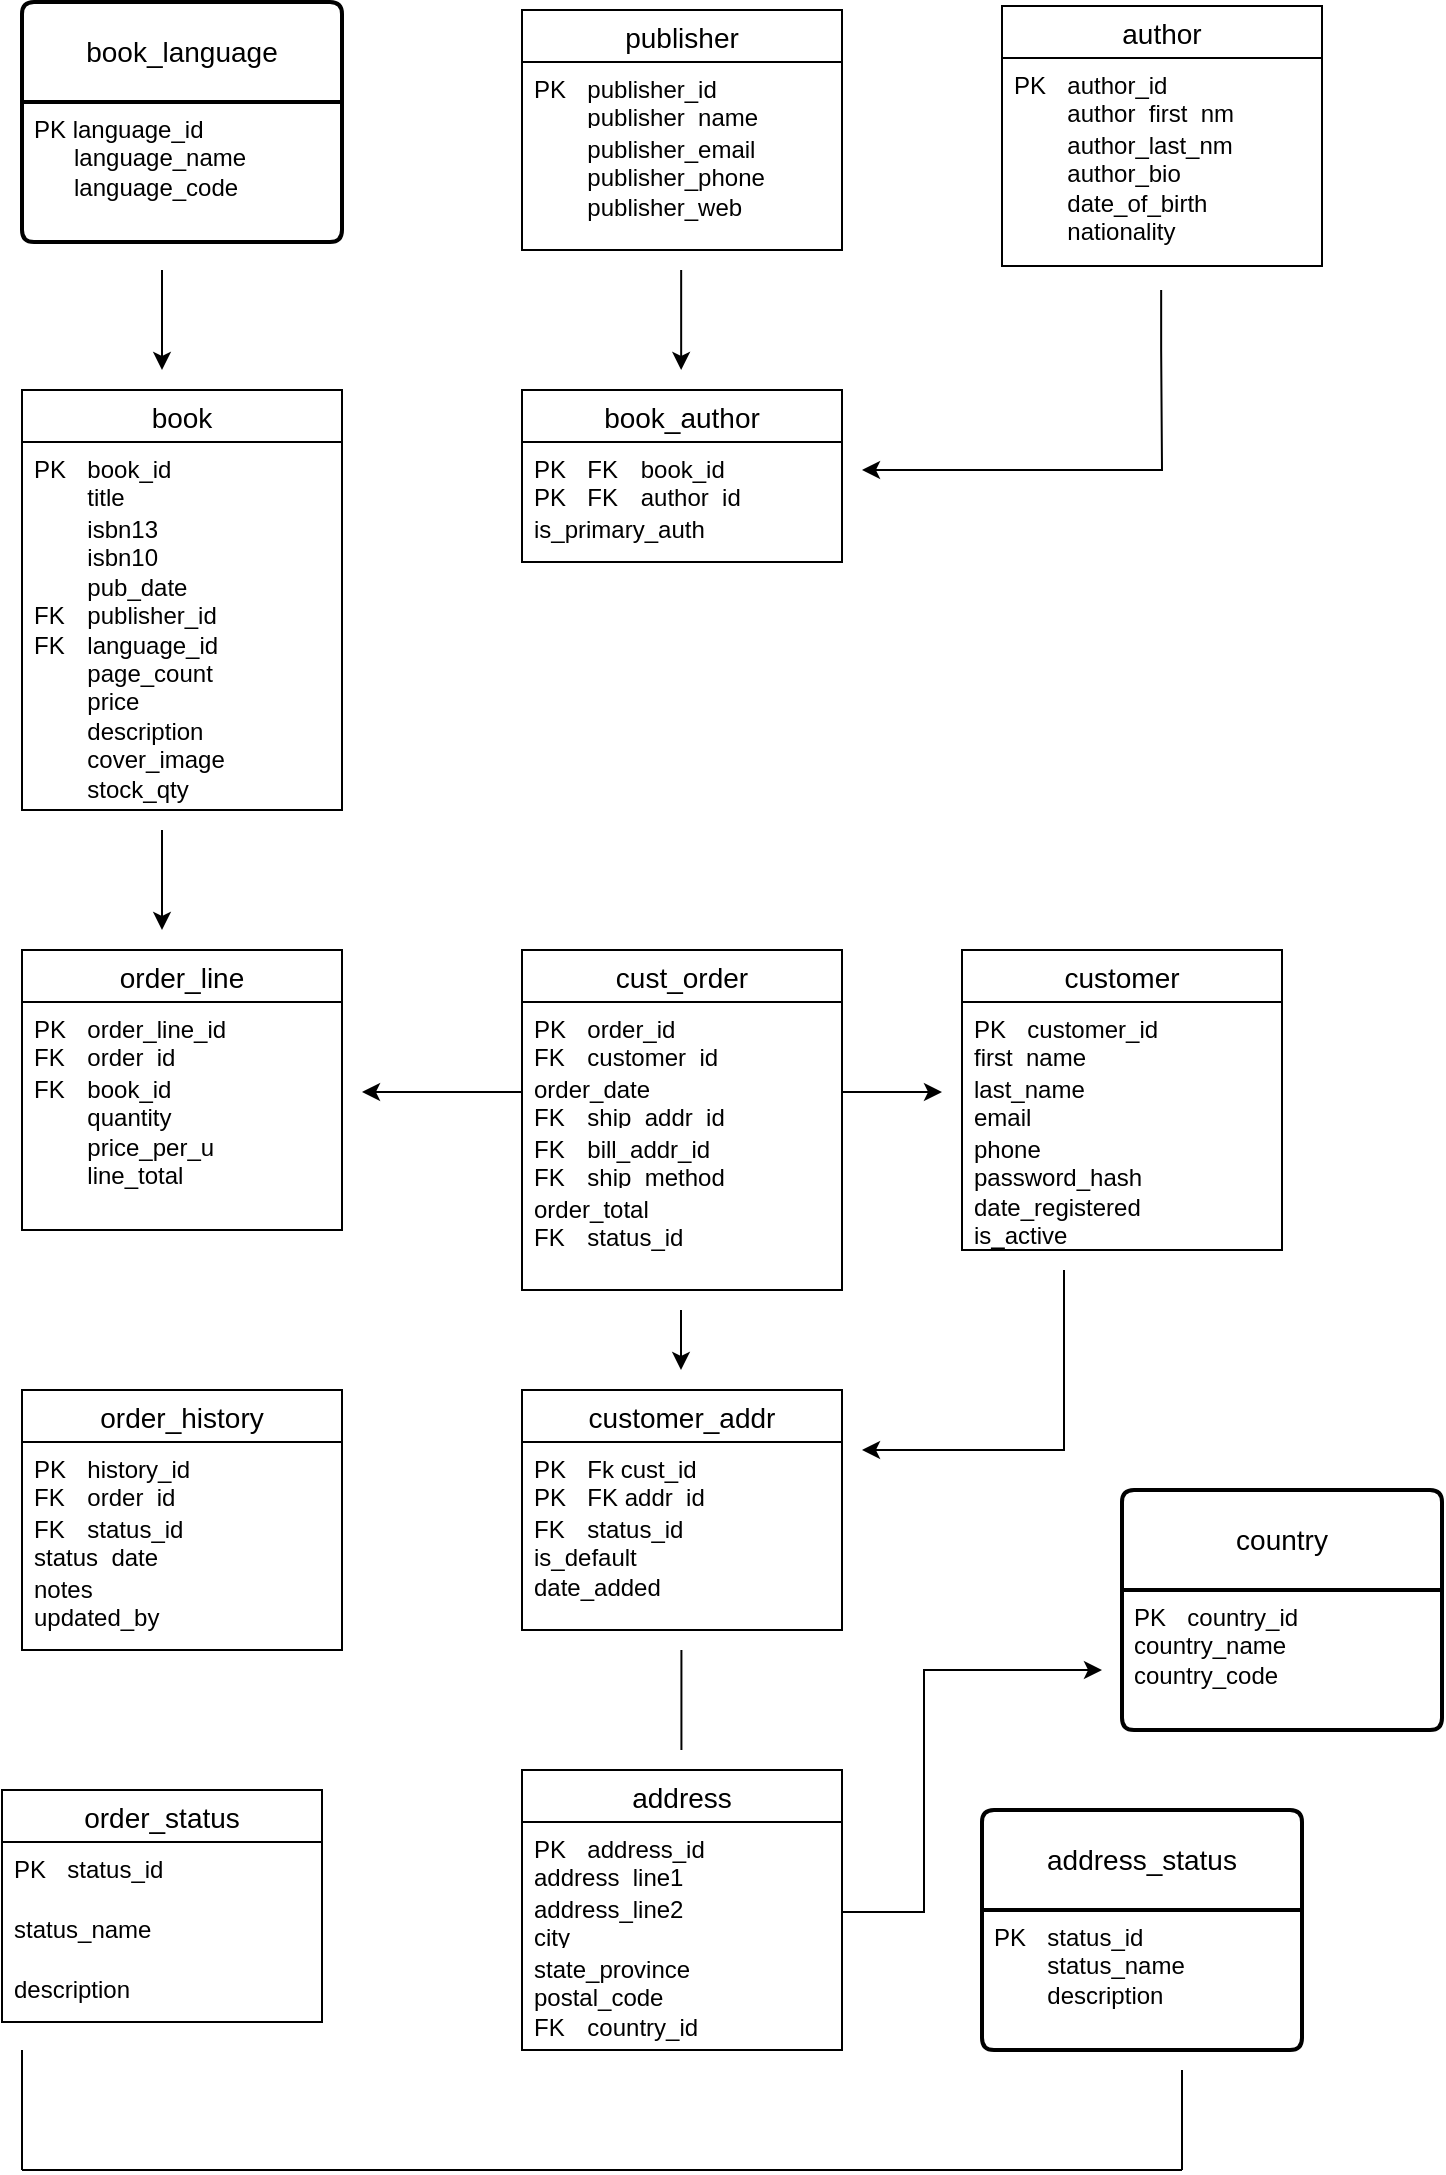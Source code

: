 <mxfile version="26.2.12">
  <diagram name="Page-1" id="foeVM5Lg0MwwSUJBU36r">
    <mxGraphModel dx="451" dy="310" grid="1" gridSize="10" guides="1" tooltips="1" connect="1" arrows="1" fold="1" page="1" pageScale="1" pageWidth="827" pageHeight="1169" math="0" shadow="0">
      <root>
        <mxCell id="0" />
        <mxCell id="1" parent="0" />
        <mxCell id="IKarQw-mpcMnn7K4AN1X-1" value="book_language" style="swimlane;childLayout=stackLayout;horizontal=1;startSize=50;horizontalStack=0;rounded=1;fontSize=14;fontStyle=0;strokeWidth=2;resizeParent=0;resizeLast=1;shadow=0;dashed=0;align=center;arcSize=4;whiteSpace=wrap;html=1;" vertex="1" parent="1">
          <mxGeometry x="30" y="46" width="160" height="120" as="geometry" />
        </mxCell>
        <mxCell id="IKarQw-mpcMnn7K4AN1X-2" value="PK language_id&lt;div&gt;&lt;span style=&quot;white-space: pre;&quot;&gt;&amp;nbsp;     language_name&lt;/span&gt;&lt;/div&gt;&lt;div&gt;&lt;span style=&quot;white-space: pre;&quot;&gt;      language_code&lt;/span&gt;&lt;/div&gt;" style="align=left;strokeColor=none;fillColor=none;spacingLeft=4;spacingRight=4;fontSize=12;verticalAlign=top;resizable=0;rotatable=0;part=1;html=1;whiteSpace=wrap;" vertex="1" parent="IKarQw-mpcMnn7K4AN1X-1">
          <mxGeometry y="50" width="160" height="70" as="geometry" />
        </mxCell>
        <mxCell id="IKarQw-mpcMnn7K4AN1X-6" value="book" style="swimlane;fontStyle=0;childLayout=stackLayout;horizontal=1;startSize=26;horizontalStack=0;resizeParent=1;resizeParentMax=0;resizeLast=0;collapsible=1;marginBottom=0;align=center;fontSize=14;" vertex="1" parent="1">
          <mxGeometry x="30" y="240" width="160" height="210" as="geometry" />
        </mxCell>
        <mxCell id="IKarQw-mpcMnn7K4AN1X-7" value="PK&lt;span style=&quot;white-space: pre;&quot;&gt;&#x9;book_id&lt;/span&gt;&lt;div&gt;&lt;span style=&quot;white-space: pre;&quot;&gt;&lt;span style=&quot;white-space: pre;&quot;&gt;&#x9;title&lt;/span&gt;&lt;br&gt;&lt;/span&gt;&lt;/div&gt;&lt;div&gt;&lt;span style=&quot;white-space: pre;&quot;&gt;&lt;span style=&quot;white-space: pre;&quot;&gt;&lt;br&gt;&lt;/span&gt;&lt;/span&gt;&lt;/div&gt;" style="text;strokeColor=none;fillColor=none;spacingLeft=4;spacingRight=4;overflow=hidden;rotatable=0;points=[[0,0.5],[1,0.5]];portConstraint=eastwest;fontSize=12;whiteSpace=wrap;html=1;" vertex="1" parent="IKarQw-mpcMnn7K4AN1X-6">
          <mxGeometry y="26" width="160" height="184" as="geometry" />
        </mxCell>
        <mxCell id="IKarQw-mpcMnn7K4AN1X-9" value="&lt;span style=&quot;white-space: pre;&quot;&gt;&#x9;isbn13&lt;/span&gt;&lt;div&gt;&lt;span style=&quot;white-space: pre;&quot;&gt;&lt;span style=&quot;white-space: pre;&quot;&gt;&#x9;isbn10&lt;/span&gt;&lt;br&gt;&lt;/span&gt;&lt;/div&gt;&lt;div&gt;&lt;span style=&quot;white-space: pre;&quot;&gt;&lt;span style=&quot;white-space: pre;&quot;&gt;&lt;span style=&quot;white-space: pre;&quot;&gt;&#x9;pub_date&lt;/span&gt;&lt;br&gt;&lt;/span&gt;&lt;/span&gt;&lt;/div&gt;&lt;div&gt;&lt;span style=&quot;white-space: pre;&quot;&gt;&lt;span style=&quot;white-space: pre;&quot;&gt;&lt;span style=&quot;white-space: pre;&quot;&gt;FK&lt;span style=&quot;white-space: pre;&quot;&gt;&#x9;publisher_id&lt;/span&gt;&lt;/span&gt;&lt;/span&gt;&lt;/span&gt;&lt;/div&gt;&lt;div&gt;&lt;span style=&quot;white-space: pre;&quot;&gt;&lt;span style=&quot;white-space: pre;&quot;&gt;&lt;span style=&quot;white-space: pre;&quot;&gt;&lt;span style=&quot;white-space: pre;&quot;&gt;FK&lt;span style=&quot;white-space: pre;&quot;&gt;&#x9;language_id&lt;/span&gt;&lt;/span&gt;&lt;/span&gt;&lt;/span&gt;&lt;/span&gt;&lt;/div&gt;&lt;div&gt;&lt;span style=&quot;white-space: pre;&quot;&gt;&lt;span style=&quot;white-space: pre;&quot;&gt;&lt;span style=&quot;white-space: pre;&quot;&gt;&lt;span style=&quot;white-space: pre;&quot;&gt;&lt;span style=&quot;white-space: pre;&quot;&gt;&lt;span style=&quot;white-space: pre;&quot;&gt;&#x9;page_count&lt;/span&gt;&lt;br&gt;&lt;/span&gt;&lt;/span&gt;&lt;/span&gt;&lt;/span&gt;&lt;/span&gt;&lt;/div&gt;&lt;div&gt;&lt;span style=&quot;white-space: pre;&quot;&gt;&lt;span style=&quot;white-space: pre;&quot;&gt;&lt;span style=&quot;white-space: pre;&quot;&gt;&lt;span style=&quot;white-space: pre;&quot;&gt;&lt;span style=&quot;white-space: pre;&quot;&gt;&lt;span style=&quot;white-space: pre;&quot;&gt;&lt;span style=&quot;white-space: pre;&quot;&gt;&#x9;price&lt;/span&gt;&lt;br&gt;&lt;/span&gt;&lt;/span&gt;&lt;/span&gt;&lt;/span&gt;&lt;/span&gt;&lt;/span&gt;&lt;/div&gt;&lt;div&gt;&lt;span style=&quot;white-space: pre;&quot;&gt;&lt;span style=&quot;white-space: pre;&quot;&gt;&lt;span style=&quot;white-space: pre;&quot;&gt;&lt;span style=&quot;white-space: pre;&quot;&gt;&lt;span style=&quot;white-space: pre;&quot;&gt;&lt;span style=&quot;white-space: pre;&quot;&gt;&lt;span style=&quot;white-space: pre;&quot;&gt;&lt;span style=&quot;white-space: pre;&quot;&gt;&#x9;description&lt;/span&gt;&lt;br&gt;&lt;/span&gt;&lt;/span&gt;&lt;/span&gt;&lt;/span&gt;&lt;/span&gt;&lt;/span&gt;&lt;/span&gt;&lt;/div&gt;&lt;div&gt;&lt;span style=&quot;white-space: pre;&quot;&gt;&lt;span style=&quot;white-space: pre;&quot;&gt;&lt;span style=&quot;white-space: pre;&quot;&gt;&lt;span style=&quot;white-space: pre;&quot;&gt;&lt;span style=&quot;white-space: pre;&quot;&gt;&lt;span style=&quot;white-space: pre;&quot;&gt;&lt;span style=&quot;white-space: pre;&quot;&gt;&lt;span style=&quot;white-space: pre;&quot;&gt;&lt;span style=&quot;white-space: pre;&quot;&gt;&#x9;cover_image&lt;/span&gt;&lt;br&gt;&lt;/span&gt;&lt;/span&gt;&lt;/span&gt;&lt;/span&gt;&lt;/span&gt;&lt;/span&gt;&lt;/span&gt;&lt;/span&gt;&lt;/div&gt;&lt;div&gt;&lt;span style=&quot;white-space: pre;&quot;&gt;&lt;span style=&quot;white-space: pre;&quot;&gt;&lt;span style=&quot;white-space: pre;&quot;&gt;&lt;span style=&quot;white-space: pre;&quot;&gt;&lt;span style=&quot;white-space: pre;&quot;&gt;&lt;span style=&quot;white-space: pre;&quot;&gt;&lt;span style=&quot;white-space: pre;&quot;&gt;&lt;span style=&quot;white-space: pre;&quot;&gt;&lt;span style=&quot;white-space: pre;&quot;&gt;&lt;span style=&quot;white-space: pre;&quot;&gt;&#x9;stock_qty&lt;/span&gt;&lt;br&gt;&lt;/span&gt;&lt;/span&gt;&lt;/span&gt;&lt;/span&gt;&lt;/span&gt;&lt;/span&gt;&lt;/span&gt;&lt;/span&gt;&lt;/span&gt;&lt;/div&gt;" style="text;strokeColor=none;fillColor=none;spacingLeft=4;spacingRight=4;overflow=hidden;rotatable=0;points=[[0,0.5],[1,0.5]];portConstraint=eastwest;fontSize=12;whiteSpace=wrap;html=1;movable=0;resizable=0;deletable=0;editable=0;locked=1;connectable=0;" vertex="1" parent="IKarQw-mpcMnn7K4AN1X-6">
          <mxGeometry y="56" width="160" height="164" as="geometry" />
        </mxCell>
        <mxCell id="IKarQw-mpcMnn7K4AN1X-16" value="" style="endArrow=classic;html=1;rounded=0;" edge="1" parent="1">
          <mxGeometry width="50" height="50" relative="1" as="geometry">
            <mxPoint x="100" y="180" as="sourcePoint" />
            <mxPoint x="100" y="230" as="targetPoint" />
            <Array as="points">
              <mxPoint x="100" y="210" />
            </Array>
          </mxGeometry>
        </mxCell>
        <mxCell id="IKarQw-mpcMnn7K4AN1X-17" value="" style="endArrow=classic;html=1;rounded=0;" edge="1" parent="1">
          <mxGeometry width="50" height="50" relative="1" as="geometry">
            <mxPoint x="100" y="460" as="sourcePoint" />
            <mxPoint x="100" y="510" as="targetPoint" />
            <Array as="points">
              <mxPoint x="100" y="490" />
            </Array>
          </mxGeometry>
        </mxCell>
        <mxCell id="IKarQw-mpcMnn7K4AN1X-18" value="order_line" style="swimlane;fontStyle=0;childLayout=stackLayout;horizontal=1;startSize=26;horizontalStack=0;resizeParent=1;resizeParentMax=0;resizeLast=0;collapsible=1;marginBottom=0;align=center;fontSize=14;" vertex="1" parent="1">
          <mxGeometry x="30" y="520" width="160" height="140" as="geometry" />
        </mxCell>
        <mxCell id="IKarQw-mpcMnn7K4AN1X-19" value="PK &lt;span style=&quot;white-space: pre;&quot;&gt;&#x9;&lt;/span&gt;order_line_id&lt;div&gt;&lt;span style=&quot;white-space: pre;&quot;&gt;FK&lt;span style=&quot;white-space: pre;&quot;&gt;&#x9;order_id&lt;/span&gt;&#x9;&lt;/span&gt;&lt;br&gt;&lt;/div&gt;" style="text;strokeColor=none;fillColor=none;spacingLeft=4;spacingRight=4;overflow=hidden;rotatable=0;points=[[0,0.5],[1,0.5]];portConstraint=eastwest;fontSize=12;whiteSpace=wrap;html=1;" vertex="1" parent="IKarQw-mpcMnn7K4AN1X-18">
          <mxGeometry y="26" width="160" height="30" as="geometry" />
        </mxCell>
        <mxCell id="IKarQw-mpcMnn7K4AN1X-20" value="FK&lt;span style=&quot;white-space: pre;&quot;&gt;&#x9;book_id&lt;/span&gt;&lt;div&gt;&lt;span style=&quot;white-space: pre;&quot;&gt;&lt;span style=&quot;white-space: pre;&quot;&gt;&#x9;quantity&lt;/span&gt;&lt;/span&gt;&lt;/div&gt;&lt;div&gt;&lt;span style=&quot;white-space: pre;&quot;&gt;&lt;span style=&quot;white-space: pre;&quot;&gt;&#x9;price_per_u&lt;/span&gt;&lt;/span&gt;&lt;/div&gt;&lt;div&gt;&lt;span style=&quot;white-space: pre;&quot;&gt;&lt;span style=&quot;white-space: pre;&quot;&gt;&#x9;line_total&lt;/span&gt;&lt;br&gt;&lt;/span&gt;&lt;div&gt;&lt;br&gt;&lt;/div&gt;&lt;/div&gt;" style="text;strokeColor=none;fillColor=none;spacingLeft=4;spacingRight=4;overflow=hidden;rotatable=0;points=[[0,0.5],[1,0.5]];portConstraint=eastwest;fontSize=12;whiteSpace=wrap;html=1;" vertex="1" parent="IKarQw-mpcMnn7K4AN1X-18">
          <mxGeometry y="56" width="160" height="84" as="geometry" />
        </mxCell>
        <mxCell id="IKarQw-mpcMnn7K4AN1X-22" value="cust_order" style="swimlane;fontStyle=0;childLayout=stackLayout;horizontal=1;startSize=26;horizontalStack=0;resizeParent=1;resizeParentMax=0;resizeLast=0;collapsible=1;marginBottom=0;align=center;fontSize=14;" vertex="1" parent="1">
          <mxGeometry x="280" y="520" width="160" height="170" as="geometry" />
        </mxCell>
        <mxCell id="IKarQw-mpcMnn7K4AN1X-23" value="PK&lt;span style=&quot;white-space: pre;&quot;&gt;&#x9;order_id&lt;/span&gt;&lt;div&gt;&lt;span style=&quot;white-space: pre;&quot;&gt;FK&lt;span style=&quot;white-space: pre;&quot;&gt;&#x9;customer_id&lt;/span&gt;&lt;/span&gt;&lt;/div&gt;&lt;div&gt;&lt;span style=&quot;white-space: pre;&quot;&gt;&lt;span style=&quot;white-space: pre;&quot;&gt;&lt;br&gt;&lt;/span&gt;&lt;/span&gt;&lt;/div&gt;" style="text;strokeColor=none;fillColor=none;spacingLeft=4;spacingRight=4;overflow=hidden;rotatable=0;points=[[0,0.5],[1,0.5]];portConstraint=eastwest;fontSize=12;whiteSpace=wrap;html=1;" vertex="1" parent="IKarQw-mpcMnn7K4AN1X-22">
          <mxGeometry y="26" width="160" height="30" as="geometry" />
        </mxCell>
        <mxCell id="IKarQw-mpcMnn7K4AN1X-27" style="edgeStyle=orthogonalEdgeStyle;rounded=0;orthogonalLoop=1;jettySize=auto;html=1;" edge="1" parent="IKarQw-mpcMnn7K4AN1X-22" source="IKarQw-mpcMnn7K4AN1X-26">
          <mxGeometry relative="1" as="geometry">
            <mxPoint x="-80" y="71" as="targetPoint" />
          </mxGeometry>
        </mxCell>
        <mxCell id="IKarQw-mpcMnn7K4AN1X-29" style="edgeStyle=orthogonalEdgeStyle;rounded=0;orthogonalLoop=1;jettySize=auto;html=1;" edge="1" parent="IKarQw-mpcMnn7K4AN1X-22" source="IKarQw-mpcMnn7K4AN1X-26">
          <mxGeometry relative="1" as="geometry">
            <mxPoint x="210" y="71" as="targetPoint" />
          </mxGeometry>
        </mxCell>
        <mxCell id="IKarQw-mpcMnn7K4AN1X-26" value="order_date&lt;div&gt;FK&lt;span style=&quot;white-space: pre;&quot;&gt;&#x9;ship_addr_id&lt;/span&gt;&lt;/div&gt;" style="text;strokeColor=none;fillColor=none;spacingLeft=4;spacingRight=4;overflow=hidden;rotatable=0;points=[[0,0.5],[1,0.5]];portConstraint=eastwest;fontSize=12;whiteSpace=wrap;html=1;" vertex="1" parent="IKarQw-mpcMnn7K4AN1X-22">
          <mxGeometry y="56" width="160" height="30" as="geometry" />
        </mxCell>
        <mxCell id="IKarQw-mpcMnn7K4AN1X-24" value="FK&lt;span style=&quot;white-space: pre;&quot;&gt;&#x9;bill_addr_id&lt;/span&gt;&lt;div&gt;&lt;span style=&quot;white-space: pre;&quot;&gt;FK&lt;span style=&quot;white-space: pre;&quot;&gt;&#x9;ship_method&lt;/span&gt;&lt;/span&gt;&lt;/div&gt;&lt;div&gt;&lt;span style=&quot;white-space: pre;&quot;&gt;&lt;span style=&quot;white-space: pre;&quot;&gt;&lt;br&gt;&lt;/span&gt;&lt;/span&gt;&lt;/div&gt;" style="text;strokeColor=none;fillColor=none;spacingLeft=4;spacingRight=4;overflow=hidden;rotatable=0;points=[[0,0.5],[1,0.5]];portConstraint=eastwest;fontSize=12;whiteSpace=wrap;html=1;" vertex="1" parent="IKarQw-mpcMnn7K4AN1X-22">
          <mxGeometry y="86" width="160" height="30" as="geometry" />
        </mxCell>
        <mxCell id="IKarQw-mpcMnn7K4AN1X-25" value="order_total&lt;div&gt;FK&lt;span style=&quot;white-space: pre;&quot;&gt;&#x9;status_id&lt;/span&gt;&lt;/div&gt;" style="text;strokeColor=none;fillColor=none;spacingLeft=4;spacingRight=4;overflow=hidden;rotatable=0;points=[[0,0.5],[1,0.5]];portConstraint=eastwest;fontSize=12;whiteSpace=wrap;html=1;" vertex="1" parent="IKarQw-mpcMnn7K4AN1X-22">
          <mxGeometry y="116" width="160" height="54" as="geometry" />
        </mxCell>
        <mxCell id="IKarQw-mpcMnn7K4AN1X-30" value="customer" style="swimlane;fontStyle=0;childLayout=stackLayout;horizontal=1;startSize=26;horizontalStack=0;resizeParent=1;resizeParentMax=0;resizeLast=0;collapsible=1;marginBottom=0;align=center;fontSize=14;" vertex="1" parent="1">
          <mxGeometry x="500" y="520" width="160" height="150" as="geometry" />
        </mxCell>
        <mxCell id="IKarQw-mpcMnn7K4AN1X-31" value="PK&lt;span style=&quot;white-space: pre;&quot;&gt;&#x9;customer_id&lt;/span&gt;&lt;div&gt;&lt;span style=&quot;white-space: pre;&quot;&gt;first_name&lt;/span&gt;&lt;/div&gt;" style="text;strokeColor=none;fillColor=none;spacingLeft=4;spacingRight=4;overflow=hidden;rotatable=0;points=[[0,0.5],[1,0.5]];portConstraint=eastwest;fontSize=12;whiteSpace=wrap;html=1;" vertex="1" parent="IKarQw-mpcMnn7K4AN1X-30">
          <mxGeometry y="26" width="160" height="30" as="geometry" />
        </mxCell>
        <mxCell id="IKarQw-mpcMnn7K4AN1X-32" value="last_name&lt;div&gt;email&lt;/div&gt;" style="text;strokeColor=none;fillColor=none;spacingLeft=4;spacingRight=4;overflow=hidden;rotatable=0;points=[[0,0.5],[1,0.5]];portConstraint=eastwest;fontSize=12;whiteSpace=wrap;html=1;" vertex="1" parent="IKarQw-mpcMnn7K4AN1X-30">
          <mxGeometry y="56" width="160" height="30" as="geometry" />
        </mxCell>
        <mxCell id="IKarQw-mpcMnn7K4AN1X-33" value="phone&lt;div&gt;password_hash&lt;/div&gt;&lt;div&gt;date_registered&lt;/div&gt;&lt;div&gt;is_active&lt;/div&gt;" style="text;strokeColor=none;fillColor=none;spacingLeft=4;spacingRight=4;overflow=hidden;rotatable=0;points=[[0,0.5],[1,0.5]];portConstraint=eastwest;fontSize=12;whiteSpace=wrap;html=1;" vertex="1" parent="IKarQw-mpcMnn7K4AN1X-30">
          <mxGeometry y="86" width="160" height="64" as="geometry" />
        </mxCell>
        <mxCell id="IKarQw-mpcMnn7K4AN1X-34" value="" style="endArrow=classic;html=1;rounded=0;" edge="1" parent="1">
          <mxGeometry width="50" height="50" relative="1" as="geometry">
            <mxPoint x="359.5" y="700" as="sourcePoint" />
            <mxPoint x="360" y="730" as="targetPoint" />
            <Array as="points">
              <mxPoint x="359.5" y="730" />
            </Array>
          </mxGeometry>
        </mxCell>
        <mxCell id="IKarQw-mpcMnn7K4AN1X-35" value="customer_addr" style="swimlane;fontStyle=0;childLayout=stackLayout;horizontal=1;startSize=26;horizontalStack=0;resizeParent=1;resizeParentMax=0;resizeLast=0;collapsible=1;marginBottom=0;align=center;fontSize=14;" vertex="1" parent="1">
          <mxGeometry x="280" y="740" width="160" height="120" as="geometry" />
        </mxCell>
        <mxCell id="IKarQw-mpcMnn7K4AN1X-36" value="PK&lt;span style=&quot;white-space: pre;&quot;&gt;&#x9;Fk cust_id&lt;/span&gt;&lt;div&gt;&lt;span style=&quot;white-space: pre;&quot;&gt;PK&lt;span style=&quot;white-space: pre;&quot;&gt;&#x9;FK addr_id&lt;/span&gt;&lt;/span&gt;&lt;/div&gt;&lt;div&gt;&lt;span style=&quot;white-space: pre;&quot;&gt;&lt;span style=&quot;white-space: pre;&quot;&gt;&lt;br&gt;&lt;/span&gt;&lt;/span&gt;&lt;/div&gt;" style="text;strokeColor=none;fillColor=none;spacingLeft=4;spacingRight=4;overflow=hidden;rotatable=0;points=[[0,0.5],[1,0.5]];portConstraint=eastwest;fontSize=12;whiteSpace=wrap;html=1;" vertex="1" parent="IKarQw-mpcMnn7K4AN1X-35">
          <mxGeometry y="26" width="160" height="30" as="geometry" />
        </mxCell>
        <mxCell id="IKarQw-mpcMnn7K4AN1X-41" style="edgeStyle=orthogonalEdgeStyle;rounded=0;orthogonalLoop=1;jettySize=auto;html=1;" edge="1" parent="IKarQw-mpcMnn7K4AN1X-35">
          <mxGeometry relative="1" as="geometry">
            <mxPoint x="170" y="30" as="targetPoint" />
            <mxPoint x="271" y="-60" as="sourcePoint" />
            <Array as="points">
              <mxPoint x="271" y="-30" />
              <mxPoint x="271" y="30" />
            </Array>
          </mxGeometry>
        </mxCell>
        <mxCell id="IKarQw-mpcMnn7K4AN1X-38" value="FK&lt;span style=&quot;white-space: pre;&quot;&gt;&#x9;status_id&lt;/span&gt;&lt;div&gt;&lt;span style=&quot;white-space: pre;&quot;&gt;is_default&lt;/span&gt;&lt;/div&gt;&lt;div&gt;&lt;span style=&quot;white-space: pre;&quot;&gt;date_added&lt;/span&gt;&lt;/div&gt;" style="text;strokeColor=none;fillColor=none;spacingLeft=4;spacingRight=4;overflow=hidden;rotatable=0;points=[[0,0.5],[1,0.5]];portConstraint=eastwest;fontSize=12;whiteSpace=wrap;html=1;" vertex="1" parent="IKarQw-mpcMnn7K4AN1X-35">
          <mxGeometry y="56" width="160" height="64" as="geometry" />
        </mxCell>
        <mxCell id="IKarQw-mpcMnn7K4AN1X-43" value="order_history" style="swimlane;fontStyle=0;childLayout=stackLayout;horizontal=1;startSize=26;horizontalStack=0;resizeParent=1;resizeParentMax=0;resizeLast=0;collapsible=1;marginBottom=0;align=center;fontSize=14;" vertex="1" parent="1">
          <mxGeometry x="30" y="740" width="160" height="130" as="geometry" />
        </mxCell>
        <mxCell id="IKarQw-mpcMnn7K4AN1X-44" value="PK&lt;span style=&quot;white-space: pre;&quot;&gt;&#x9;history_id&lt;/span&gt;&lt;div&gt;&lt;span style=&quot;white-space: pre;&quot;&gt;FK&lt;span style=&quot;white-space: pre;&quot;&gt;&#x9;order_id&lt;/span&gt;&lt;/span&gt;&lt;/div&gt;" style="text;strokeColor=none;fillColor=none;spacingLeft=4;spacingRight=4;overflow=hidden;rotatable=0;points=[[0,0.5],[1,0.5]];portConstraint=eastwest;fontSize=12;whiteSpace=wrap;html=1;" vertex="1" parent="IKarQw-mpcMnn7K4AN1X-43">
          <mxGeometry y="26" width="160" height="30" as="geometry" />
        </mxCell>
        <mxCell id="IKarQw-mpcMnn7K4AN1X-45" value="FK&lt;span style=&quot;white-space: pre;&quot;&gt;&#x9;status_id&lt;/span&gt;&lt;div&gt;&lt;span style=&quot;white-space: pre;&quot;&gt;status_date&lt;/span&gt;&lt;/div&gt;" style="text;strokeColor=none;fillColor=none;spacingLeft=4;spacingRight=4;overflow=hidden;rotatable=0;points=[[0,0.5],[1,0.5]];portConstraint=eastwest;fontSize=12;whiteSpace=wrap;html=1;" vertex="1" parent="IKarQw-mpcMnn7K4AN1X-43">
          <mxGeometry y="56" width="160" height="30" as="geometry" />
        </mxCell>
        <mxCell id="IKarQw-mpcMnn7K4AN1X-46" value="notes&lt;div&gt;updated_by&lt;/div&gt;" style="text;strokeColor=none;fillColor=none;spacingLeft=4;spacingRight=4;overflow=hidden;rotatable=0;points=[[0,0.5],[1,0.5]];portConstraint=eastwest;fontSize=12;whiteSpace=wrap;html=1;" vertex="1" parent="IKarQw-mpcMnn7K4AN1X-43">
          <mxGeometry y="86" width="160" height="44" as="geometry" />
        </mxCell>
        <mxCell id="IKarQw-mpcMnn7K4AN1X-47" value="" style="endArrow=none;html=1;rounded=0;" edge="1" parent="1">
          <mxGeometry width="50" height="50" relative="1" as="geometry">
            <mxPoint x="359.71" y="920" as="sourcePoint" />
            <mxPoint x="359.71" y="870" as="targetPoint" />
            <Array as="points">
              <mxPoint x="359.71" y="880" />
            </Array>
          </mxGeometry>
        </mxCell>
        <mxCell id="IKarQw-mpcMnn7K4AN1X-48" value="address" style="swimlane;fontStyle=0;childLayout=stackLayout;horizontal=1;startSize=26;horizontalStack=0;resizeParent=1;resizeParentMax=0;resizeLast=0;collapsible=1;marginBottom=0;align=center;fontSize=14;" vertex="1" parent="1">
          <mxGeometry x="280" y="930" width="160" height="140" as="geometry" />
        </mxCell>
        <mxCell id="IKarQw-mpcMnn7K4AN1X-49" value="PK&lt;span style=&quot;white-space: pre;&quot;&gt;&#x9;address_id&lt;/span&gt;&lt;div&gt;&lt;span style=&quot;white-space: pre;&quot;&gt;address_line1&lt;/span&gt;&lt;/div&gt;" style="text;strokeColor=none;fillColor=none;spacingLeft=4;spacingRight=4;overflow=hidden;rotatable=0;points=[[0,0.5],[1,0.5]];portConstraint=eastwest;fontSize=12;whiteSpace=wrap;html=1;" vertex="1" parent="IKarQw-mpcMnn7K4AN1X-48">
          <mxGeometry y="26" width="160" height="30" as="geometry" />
        </mxCell>
        <mxCell id="IKarQw-mpcMnn7K4AN1X-50" value="address_line2&lt;div&gt;city&lt;/div&gt;" style="text;strokeColor=none;fillColor=none;spacingLeft=4;spacingRight=4;overflow=hidden;rotatable=0;points=[[0,0.5],[1,0.5]];portConstraint=eastwest;fontSize=12;whiteSpace=wrap;html=1;" vertex="1" parent="IKarQw-mpcMnn7K4AN1X-48">
          <mxGeometry y="56" width="160" height="30" as="geometry" />
        </mxCell>
        <mxCell id="IKarQw-mpcMnn7K4AN1X-51" value="state_province&lt;div&gt;postal_code&lt;/div&gt;&lt;div&gt;FK&lt;span style=&quot;white-space: pre;&quot;&gt;&#x9;country_id&lt;/span&gt;&lt;/div&gt;" style="text;strokeColor=none;fillColor=none;spacingLeft=4;spacingRight=4;overflow=hidden;rotatable=0;points=[[0,0.5],[1,0.5]];portConstraint=eastwest;fontSize=12;whiteSpace=wrap;html=1;" vertex="1" parent="IKarQw-mpcMnn7K4AN1X-48">
          <mxGeometry y="86" width="160" height="54" as="geometry" />
        </mxCell>
        <mxCell id="IKarQw-mpcMnn7K4AN1X-56" value="country" style="swimlane;childLayout=stackLayout;horizontal=1;startSize=50;horizontalStack=0;rounded=1;fontSize=14;fontStyle=0;strokeWidth=2;resizeParent=0;resizeLast=1;shadow=0;dashed=0;align=center;arcSize=4;whiteSpace=wrap;html=1;" vertex="1" parent="1">
          <mxGeometry x="580" y="790" width="160" height="120" as="geometry" />
        </mxCell>
        <mxCell id="IKarQw-mpcMnn7K4AN1X-68" value="PK&lt;span style=&quot;white-space: pre;&quot;&gt;&#x9;country_id&lt;/span&gt;&lt;div&gt;&lt;span style=&quot;white-space: pre;&quot;&gt;country_name&lt;/span&gt;&lt;/div&gt;&lt;div&gt;&lt;span style=&quot;white-space: pre;&quot;&gt;country_code&lt;/span&gt;&lt;/div&gt;" style="align=left;strokeColor=none;fillColor=none;spacingLeft=4;spacingRight=4;fontSize=12;verticalAlign=top;resizable=0;rotatable=0;part=1;html=1;whiteSpace=wrap;" vertex="1" parent="IKarQw-mpcMnn7K4AN1X-56">
          <mxGeometry y="50" width="160" height="70" as="geometry" />
        </mxCell>
        <mxCell id="IKarQw-mpcMnn7K4AN1X-62" value="" style="endArrow=none;html=1;rounded=0;" edge="1" parent="1">
          <mxGeometry width="50" height="50" relative="1" as="geometry">
            <mxPoint x="30" y="1130" as="sourcePoint" />
            <mxPoint x="30" y="1070" as="targetPoint" />
          </mxGeometry>
        </mxCell>
        <mxCell id="IKarQw-mpcMnn7K4AN1X-63" value="" style="endArrow=none;html=1;rounded=0;" edge="1" parent="1">
          <mxGeometry width="50" height="50" relative="1" as="geometry">
            <mxPoint x="30" y="1130" as="sourcePoint" />
            <mxPoint x="610" y="1130" as="targetPoint" />
          </mxGeometry>
        </mxCell>
        <mxCell id="IKarQw-mpcMnn7K4AN1X-64" value="" style="endArrow=none;html=1;rounded=0;" edge="1" parent="1">
          <mxGeometry width="50" height="50" relative="1" as="geometry">
            <mxPoint x="610" y="1130" as="sourcePoint" />
            <mxPoint x="610" y="1080" as="targetPoint" />
          </mxGeometry>
        </mxCell>
        <mxCell id="IKarQw-mpcMnn7K4AN1X-65" value="address_status" style="swimlane;childLayout=stackLayout;horizontal=1;startSize=50;horizontalStack=0;rounded=1;fontSize=14;fontStyle=0;strokeWidth=2;resizeParent=0;resizeLast=1;shadow=0;dashed=0;align=center;arcSize=4;whiteSpace=wrap;html=1;" vertex="1" parent="1">
          <mxGeometry x="510" y="950" width="160" height="120" as="geometry" />
        </mxCell>
        <mxCell id="IKarQw-mpcMnn7K4AN1X-66" value="PK&lt;span style=&quot;white-space: pre;&quot;&gt;&#x9;status_id&lt;/span&gt;&lt;div&gt;&lt;span style=&quot;white-space: pre;&quot;&gt;&lt;span style=&quot;white-space: pre;&quot;&gt;&#x9;status_name&lt;/span&gt;&lt;br&gt;&lt;/span&gt;&lt;/div&gt;&lt;div&gt;&lt;span style=&quot;white-space: pre;&quot;&gt;&lt;span style=&quot;white-space: pre;&quot;&gt;&lt;span style=&quot;white-space: pre;&quot;&gt;&#x9;description&lt;/span&gt;&lt;br&gt;&lt;/span&gt;&lt;/span&gt;&lt;/div&gt;" style="align=left;strokeColor=none;fillColor=none;spacingLeft=4;spacingRight=4;fontSize=12;verticalAlign=top;resizable=0;rotatable=0;part=1;html=1;whiteSpace=wrap;" vertex="1" parent="IKarQw-mpcMnn7K4AN1X-65">
          <mxGeometry y="50" width="160" height="70" as="geometry" />
        </mxCell>
        <mxCell id="IKarQw-mpcMnn7K4AN1X-67" style="edgeStyle=orthogonalEdgeStyle;rounded=0;orthogonalLoop=1;jettySize=auto;html=1;" edge="1" parent="1" source="IKarQw-mpcMnn7K4AN1X-50">
          <mxGeometry relative="1" as="geometry">
            <mxPoint x="570" y="880" as="targetPoint" />
            <Array as="points">
              <mxPoint x="481" y="1001" />
              <mxPoint x="481" y="880" />
            </Array>
          </mxGeometry>
        </mxCell>
        <mxCell id="IKarQw-mpcMnn7K4AN1X-69" value="order_status" style="swimlane;fontStyle=0;childLayout=stackLayout;horizontal=1;startSize=26;horizontalStack=0;resizeParent=1;resizeParentMax=0;resizeLast=0;collapsible=1;marginBottom=0;align=center;fontSize=14;" vertex="1" parent="1">
          <mxGeometry x="20" y="940" width="160" height="116" as="geometry" />
        </mxCell>
        <mxCell id="IKarQw-mpcMnn7K4AN1X-70" value="PK&lt;span style=&quot;white-space: pre;&quot;&gt;&#x9;status_id&lt;/span&gt;" style="text;strokeColor=none;fillColor=none;spacingLeft=4;spacingRight=4;overflow=hidden;rotatable=0;points=[[0,0.5],[1,0.5]];portConstraint=eastwest;fontSize=12;whiteSpace=wrap;html=1;" vertex="1" parent="IKarQw-mpcMnn7K4AN1X-69">
          <mxGeometry y="26" width="160" height="30" as="geometry" />
        </mxCell>
        <mxCell id="IKarQw-mpcMnn7K4AN1X-71" value="status_name" style="text;strokeColor=none;fillColor=none;spacingLeft=4;spacingRight=4;overflow=hidden;rotatable=0;points=[[0,0.5],[1,0.5]];portConstraint=eastwest;fontSize=12;whiteSpace=wrap;html=1;" vertex="1" parent="IKarQw-mpcMnn7K4AN1X-69">
          <mxGeometry y="56" width="160" height="30" as="geometry" />
        </mxCell>
        <mxCell id="IKarQw-mpcMnn7K4AN1X-72" value="description" style="text;strokeColor=none;fillColor=none;spacingLeft=4;spacingRight=4;overflow=hidden;rotatable=0;points=[[0,0.5],[1,0.5]];portConstraint=eastwest;fontSize=12;whiteSpace=wrap;html=1;" vertex="1" parent="IKarQw-mpcMnn7K4AN1X-69">
          <mxGeometry y="86" width="160" height="30" as="geometry" />
        </mxCell>
        <mxCell id="IKarQw-mpcMnn7K4AN1X-73" value="publisher" style="swimlane;fontStyle=0;childLayout=stackLayout;horizontal=1;startSize=26;horizontalStack=0;resizeParent=1;resizeParentMax=0;resizeLast=0;collapsible=1;marginBottom=0;align=center;fontSize=14;" vertex="1" parent="1">
          <mxGeometry x="280" y="50" width="160" height="120" as="geometry" />
        </mxCell>
        <mxCell id="IKarQw-mpcMnn7K4AN1X-74" value="PK&lt;span style=&quot;white-space: pre;&quot;&gt;&#x9;publisher_id&lt;/span&gt;&lt;div&gt;&lt;span style=&quot;white-space: pre;&quot;&gt; &lt;span style=&quot;white-space: pre;&quot;&gt;&#x9;publisher_name&lt;/span&gt;&lt;/span&gt;&lt;/div&gt;&lt;div&gt;&lt;span style=&quot;white-space: pre;&quot;&gt;&lt;span style=&quot;white-space: pre;&quot;&gt;&lt;br&gt;&lt;/span&gt;&lt;/span&gt;&lt;/div&gt;" style="text;strokeColor=none;fillColor=none;spacingLeft=4;spacingRight=4;overflow=hidden;rotatable=0;points=[[0,0.5],[1,0.5]];portConstraint=eastwest;fontSize=12;whiteSpace=wrap;html=1;" vertex="1" parent="IKarQw-mpcMnn7K4AN1X-73">
          <mxGeometry y="26" width="160" height="30" as="geometry" />
        </mxCell>
        <mxCell id="IKarQw-mpcMnn7K4AN1X-75" value="&lt;span style=&quot;white-space: pre;&quot;&gt;&#x9;publisher_email&lt;/span&gt;&lt;div&gt;&lt;span style=&quot;white-space: pre;&quot;&gt;&lt;span style=&quot;white-space: pre;&quot;&gt;&#x9;publisher_phone&lt;/span&gt;&lt;br&gt;&lt;/span&gt;&lt;/div&gt;&lt;div&gt;&lt;span style=&quot;white-space: pre;&quot;&gt;&lt;span style=&quot;white-space: pre;&quot;&gt;&lt;span style=&quot;white-space: pre;&quot;&gt;&#x9;publisher_web&lt;/span&gt;&lt;br&gt;&lt;/span&gt;&lt;/span&gt;&lt;/div&gt;" style="text;strokeColor=none;fillColor=none;spacingLeft=4;spacingRight=4;overflow=hidden;rotatable=0;points=[[0,0.5],[1,0.5]];portConstraint=eastwest;fontSize=12;whiteSpace=wrap;html=1;" vertex="1" parent="IKarQw-mpcMnn7K4AN1X-73">
          <mxGeometry y="56" width="160" height="64" as="geometry" />
        </mxCell>
        <mxCell id="IKarQw-mpcMnn7K4AN1X-78" value="" style="endArrow=classic;html=1;rounded=0;" edge="1" parent="1">
          <mxGeometry width="50" height="50" relative="1" as="geometry">
            <mxPoint x="359.58" y="180" as="sourcePoint" />
            <mxPoint x="359.58" y="230" as="targetPoint" />
            <Array as="points">
              <mxPoint x="359.58" y="210" />
            </Array>
          </mxGeometry>
        </mxCell>
        <mxCell id="IKarQw-mpcMnn7K4AN1X-79" value="book_author" style="swimlane;fontStyle=0;childLayout=stackLayout;horizontal=1;startSize=26;horizontalStack=0;resizeParent=1;resizeParentMax=0;resizeLast=0;collapsible=1;marginBottom=0;align=center;fontSize=14;" vertex="1" parent="1">
          <mxGeometry x="280" y="240" width="160" height="86" as="geometry" />
        </mxCell>
        <mxCell id="IKarQw-mpcMnn7K4AN1X-80" value="PK&lt;span style=&quot;white-space: pre;&quot;&gt;&#x9;FK&lt;span style=&quot;white-space: pre;&quot;&gt;&#x9;book_id&lt;/span&gt;&lt;/span&gt;&lt;div&gt;&lt;span style=&quot;white-space: pre;&quot;&gt;&lt;span style=&quot;white-space: pre;&quot;&gt;PK&lt;span style=&quot;white-space: pre;&quot;&gt;&#x9;FK&lt;span style=&quot;white-space: pre;&quot;&gt;&#x9;author_id&lt;/span&gt;&lt;/span&gt;&lt;/span&gt;&lt;/span&gt;&lt;/div&gt;" style="text;strokeColor=none;fillColor=none;spacingLeft=4;spacingRight=4;overflow=hidden;rotatable=0;points=[[0,0.5],[1,0.5]];portConstraint=eastwest;fontSize=12;whiteSpace=wrap;html=1;" vertex="1" parent="IKarQw-mpcMnn7K4AN1X-79">
          <mxGeometry y="26" width="160" height="30" as="geometry" />
        </mxCell>
        <mxCell id="IKarQw-mpcMnn7K4AN1X-81" value="&lt;span style=&quot;white-space: pre;&quot;&gt;is_primary_auth&lt;/span&gt;" style="text;strokeColor=none;fillColor=none;spacingLeft=4;spacingRight=4;overflow=hidden;rotatable=0;points=[[0,0.5],[1,0.5]];portConstraint=eastwest;fontSize=12;whiteSpace=wrap;html=1;" vertex="1" parent="IKarQw-mpcMnn7K4AN1X-79">
          <mxGeometry y="56" width="160" height="30" as="geometry" />
        </mxCell>
        <mxCell id="IKarQw-mpcMnn7K4AN1X-83" value="author" style="swimlane;fontStyle=0;childLayout=stackLayout;horizontal=1;startSize=26;horizontalStack=0;resizeParent=1;resizeParentMax=0;resizeLast=0;collapsible=1;marginBottom=0;align=center;fontSize=14;" vertex="1" parent="1">
          <mxGeometry x="520" y="48" width="160" height="130" as="geometry" />
        </mxCell>
        <mxCell id="IKarQw-mpcMnn7K4AN1X-84" value="PK&lt;span style=&quot;white-space: pre;&quot;&gt;&#x9;author_id&lt;/span&gt;&lt;div&gt;&lt;span style=&quot;white-space: pre;&quot;&gt;&lt;span style=&quot;white-space: pre;&quot;&gt;&#x9;author_first_nm&lt;/span&gt;&lt;br&gt;&lt;/span&gt;&lt;/div&gt;&lt;div&gt;&lt;span style=&quot;white-space: pre;&quot;&gt;&lt;span style=&quot;white-space: pre;&quot;&gt;&lt;br&gt;&lt;/span&gt;&lt;/span&gt;&lt;/div&gt;" style="text;strokeColor=none;fillColor=none;spacingLeft=4;spacingRight=4;overflow=hidden;rotatable=0;points=[[0,0.5],[1,0.5]];portConstraint=eastwest;fontSize=12;whiteSpace=wrap;html=1;" vertex="1" parent="IKarQw-mpcMnn7K4AN1X-83">
          <mxGeometry y="26" width="160" height="30" as="geometry" />
        </mxCell>
        <mxCell id="IKarQw-mpcMnn7K4AN1X-86" value="&lt;span style=&quot;white-space: pre;&quot;&gt;&#x9;author_last_nm&lt;/span&gt;&lt;div&gt;&lt;span style=&quot;white-space: pre;&quot;&gt;&lt;span style=&quot;white-space: pre;&quot;&gt;&#x9;author_bio&lt;/span&gt;&lt;br&gt;&lt;/span&gt;&lt;/div&gt;&lt;div&gt;&lt;span style=&quot;white-space: pre;&quot;&gt;&lt;span style=&quot;white-space: pre;&quot;&gt;&lt;span style=&quot;white-space: pre;&quot;&gt;&#x9;date_of_birth&lt;/span&gt;&lt;br&gt;&lt;/span&gt;&lt;/span&gt;&lt;/div&gt;&lt;div&gt;&lt;span style=&quot;white-space: pre;&quot;&gt;&lt;span style=&quot;white-space: pre;&quot;&gt;&lt;span style=&quot;white-space: pre;&quot;&gt;&lt;span style=&quot;white-space: pre;&quot;&gt;&#x9;nationality&lt;/span&gt;&lt;br&gt;&lt;/span&gt;&lt;/span&gt;&lt;/span&gt;&lt;/div&gt;" style="text;strokeColor=none;fillColor=none;spacingLeft=4;spacingRight=4;overflow=hidden;rotatable=0;points=[[0,0.5],[1,0.5]];portConstraint=eastwest;fontSize=12;whiteSpace=wrap;html=1;" vertex="1" parent="IKarQw-mpcMnn7K4AN1X-83">
          <mxGeometry y="56" width="160" height="74" as="geometry" />
        </mxCell>
        <mxCell id="IKarQw-mpcMnn7K4AN1X-87" value="" style="endArrow=classic;html=1;rounded=0;" edge="1" parent="1">
          <mxGeometry width="50" height="50" relative="1" as="geometry">
            <mxPoint x="599.58" y="190" as="sourcePoint" />
            <mxPoint x="450" y="280" as="targetPoint" />
            <Array as="points">
              <mxPoint x="599.58" y="220" />
              <mxPoint x="600" y="280" />
            </Array>
          </mxGeometry>
        </mxCell>
      </root>
    </mxGraphModel>
  </diagram>
</mxfile>
